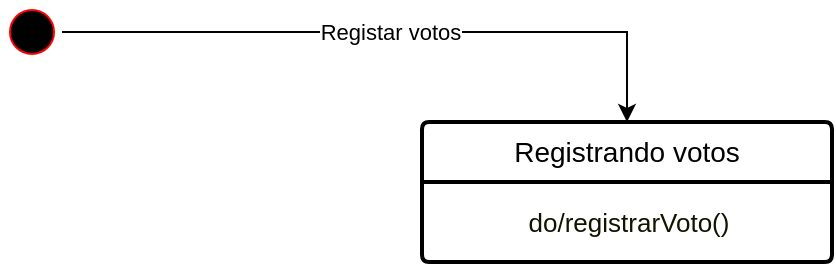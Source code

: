 <mxfile version="28.2.5">
  <diagram name="Página-1" id="v5k7jlDF6OmkIGEKexx1">
    <mxGraphModel dx="872" dy="439" grid="1" gridSize="10" guides="1" tooltips="1" connect="1" arrows="1" fold="1" page="1" pageScale="1" pageWidth="827" pageHeight="1169" math="0" shadow="0">
      <root>
        <mxCell id="0" />
        <mxCell id="1" parent="0" />
        <mxCell id="Y4cZdHEImt-P5h6E4RlB-1" value="Registar votos" style="edgeStyle=orthogonalEdgeStyle;rounded=0;orthogonalLoop=1;jettySize=auto;html=1;" edge="1" parent="1" source="Y4cZdHEImt-P5h6E4RlB-2" target="Y4cZdHEImt-P5h6E4RlB-3">
          <mxGeometry relative="1" as="geometry" />
        </mxCell>
        <mxCell id="Y4cZdHEImt-P5h6E4RlB-2" value="" style="ellipse;html=1;shape=startState;fillColor=#000000;strokeColor=#ff0000;" vertex="1" parent="1">
          <mxGeometry x="120" y="70" width="30" height="30" as="geometry" />
        </mxCell>
        <mxCell id="Y4cZdHEImt-P5h6E4RlB-3" value="Registrando votos" style="swimlane;childLayout=stackLayout;horizontal=1;startSize=30;horizontalStack=0;rounded=1;fontSize=14;fontStyle=0;strokeWidth=2;resizeParent=0;resizeLast=1;shadow=0;dashed=0;align=center;arcSize=4;whiteSpace=wrap;html=1;" vertex="1" parent="1">
          <mxGeometry x="330" y="130" width="205" height="70" as="geometry">
            <mxRectangle x="85" y="200" width="140" height="50" as="alternateBounds" />
          </mxGeometry>
        </mxCell>
        <mxCell id="Y4cZdHEImt-P5h6E4RlB-4" value="&lt;font style=&quot;font-size: 13px;&quot;&gt;&lt;span style=&quot;background-color: rgb(255, 255, 255); color: rgb(19, 19, 0);&quot;&gt;do/registrarVoto()&lt;/span&gt;&lt;/font&gt;" style="text;html=1;align=center;verticalAlign=middle;resizable=0;points=[];autosize=1;strokeColor=none;fillColor=none;" vertex="1" parent="Y4cZdHEImt-P5h6E4RlB-3">
          <mxGeometry y="30" width="205" height="40" as="geometry" />
        </mxCell>
      </root>
    </mxGraphModel>
  </diagram>
</mxfile>
